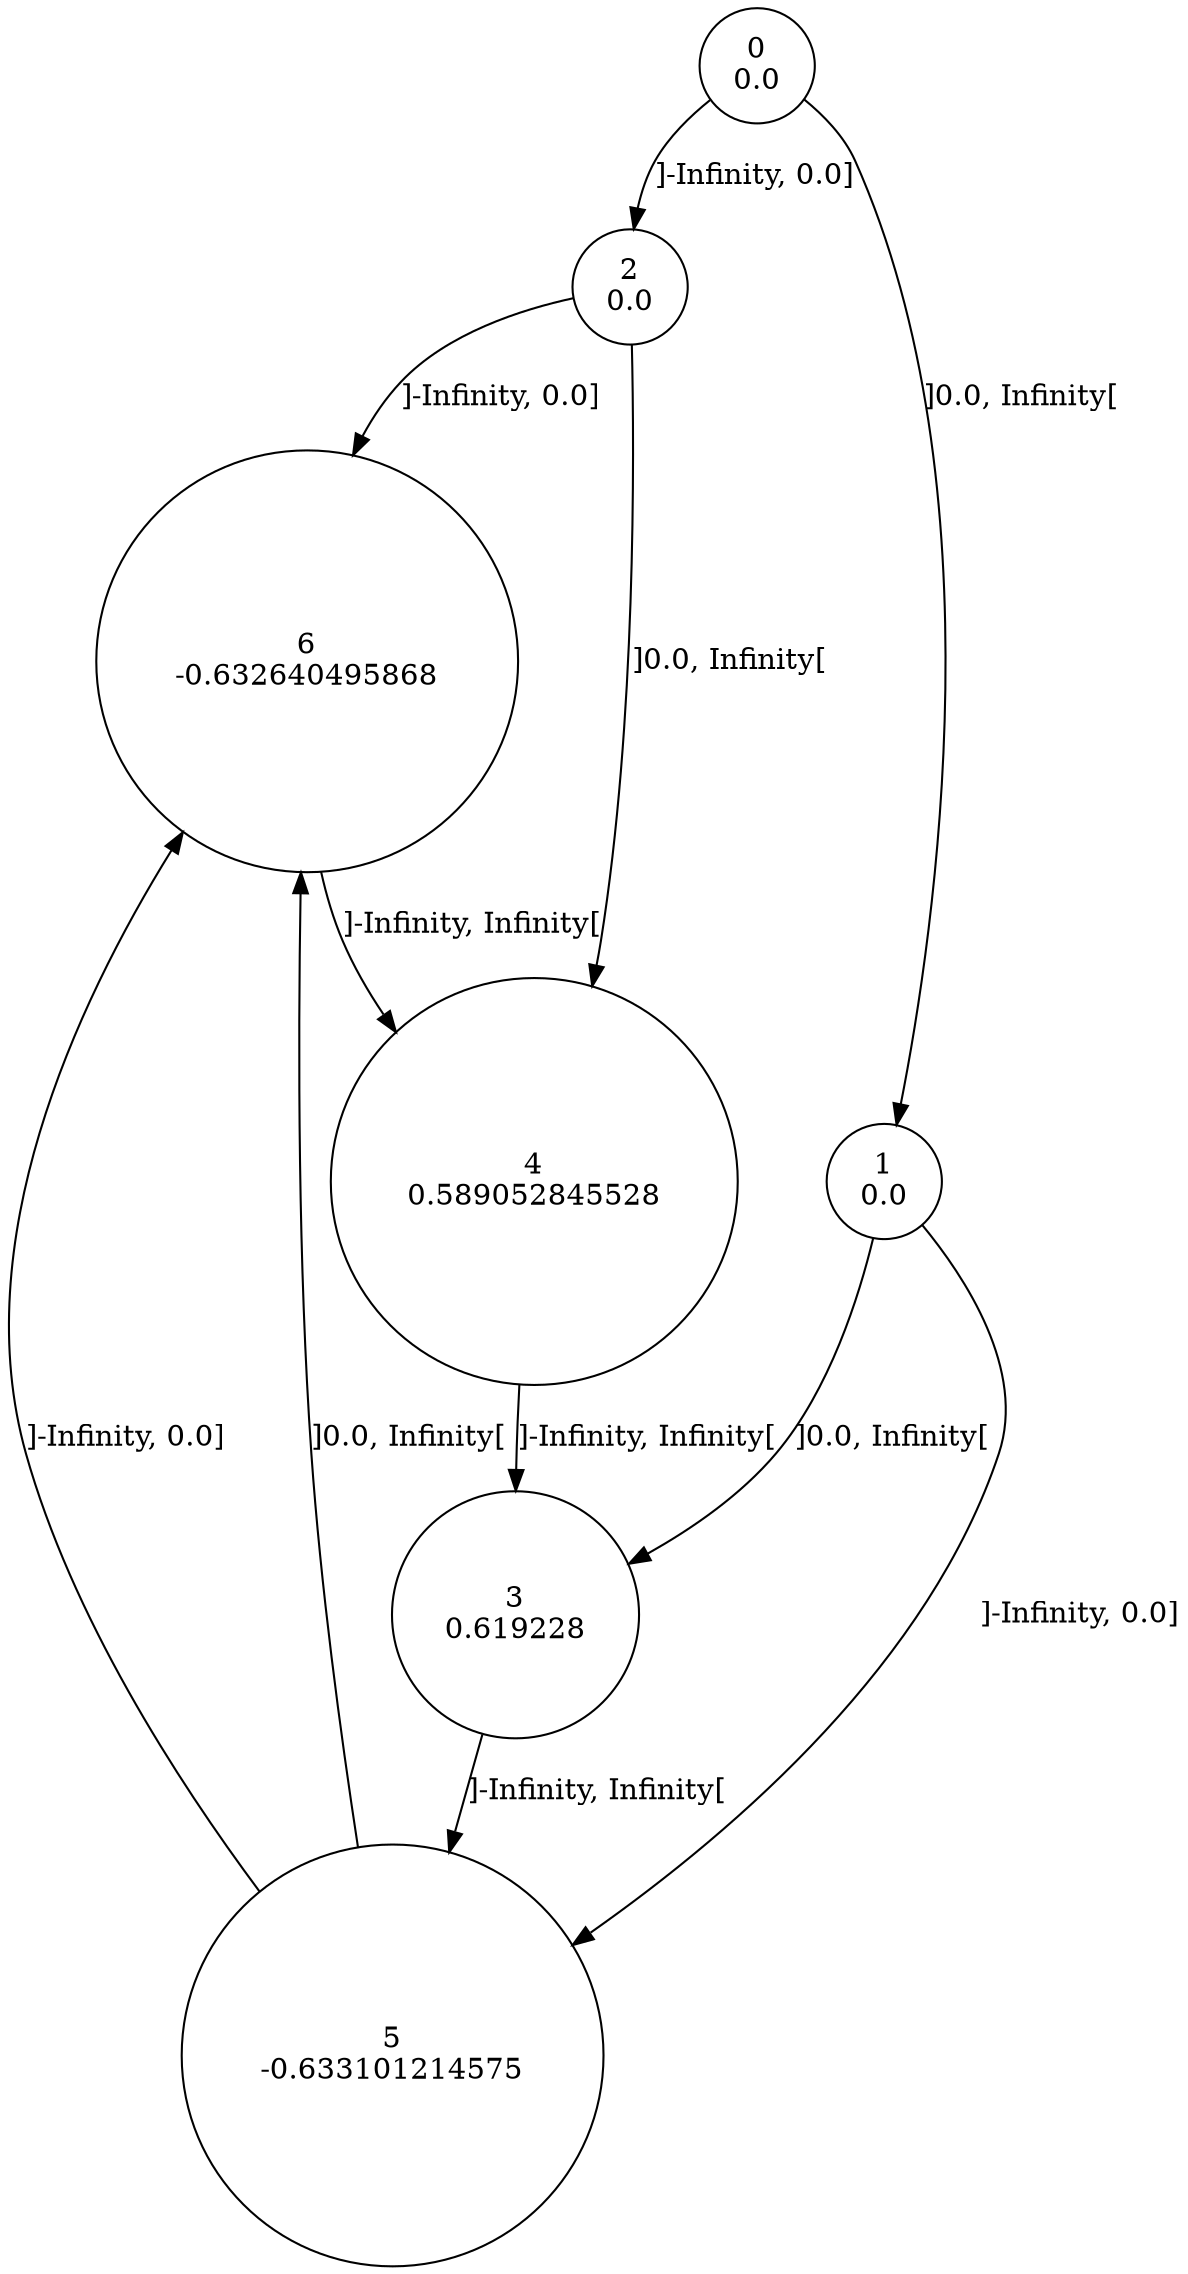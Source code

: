 digraph a {
0 [shape=circle, label="0\n0.0"];
	0 -> 2 [label="]-Infinity, 0.0]"];
	0 -> 1 [label="]0.0, Infinity["];
1 [shape=circle, label="1\n0.0"];
	1 -> 5 [label="]-Infinity, 0.0]"];
	1 -> 3 [label="]0.0, Infinity["];
2 [shape=circle, label="2\n0.0"];
	2 -> 6 [label="]-Infinity, 0.0]"];
	2 -> 4 [label="]0.0, Infinity["];
3 [shape=circle, label="3\n0.619228"];
	3 -> 5 [label="]-Infinity, Infinity["];
4 [shape=circle, label="4\n0.589052845528"];
	4 -> 3 [label="]-Infinity, Infinity["];
5 [shape=circle, label="5\n-0.633101214575"];
	5 -> 6 [label="]-Infinity, 0.0]"];
	5 -> 6 [label="]0.0, Infinity["];
6 [shape=circle, label="6\n-0.632640495868"];
	6 -> 4 [label="]-Infinity, Infinity["];
}